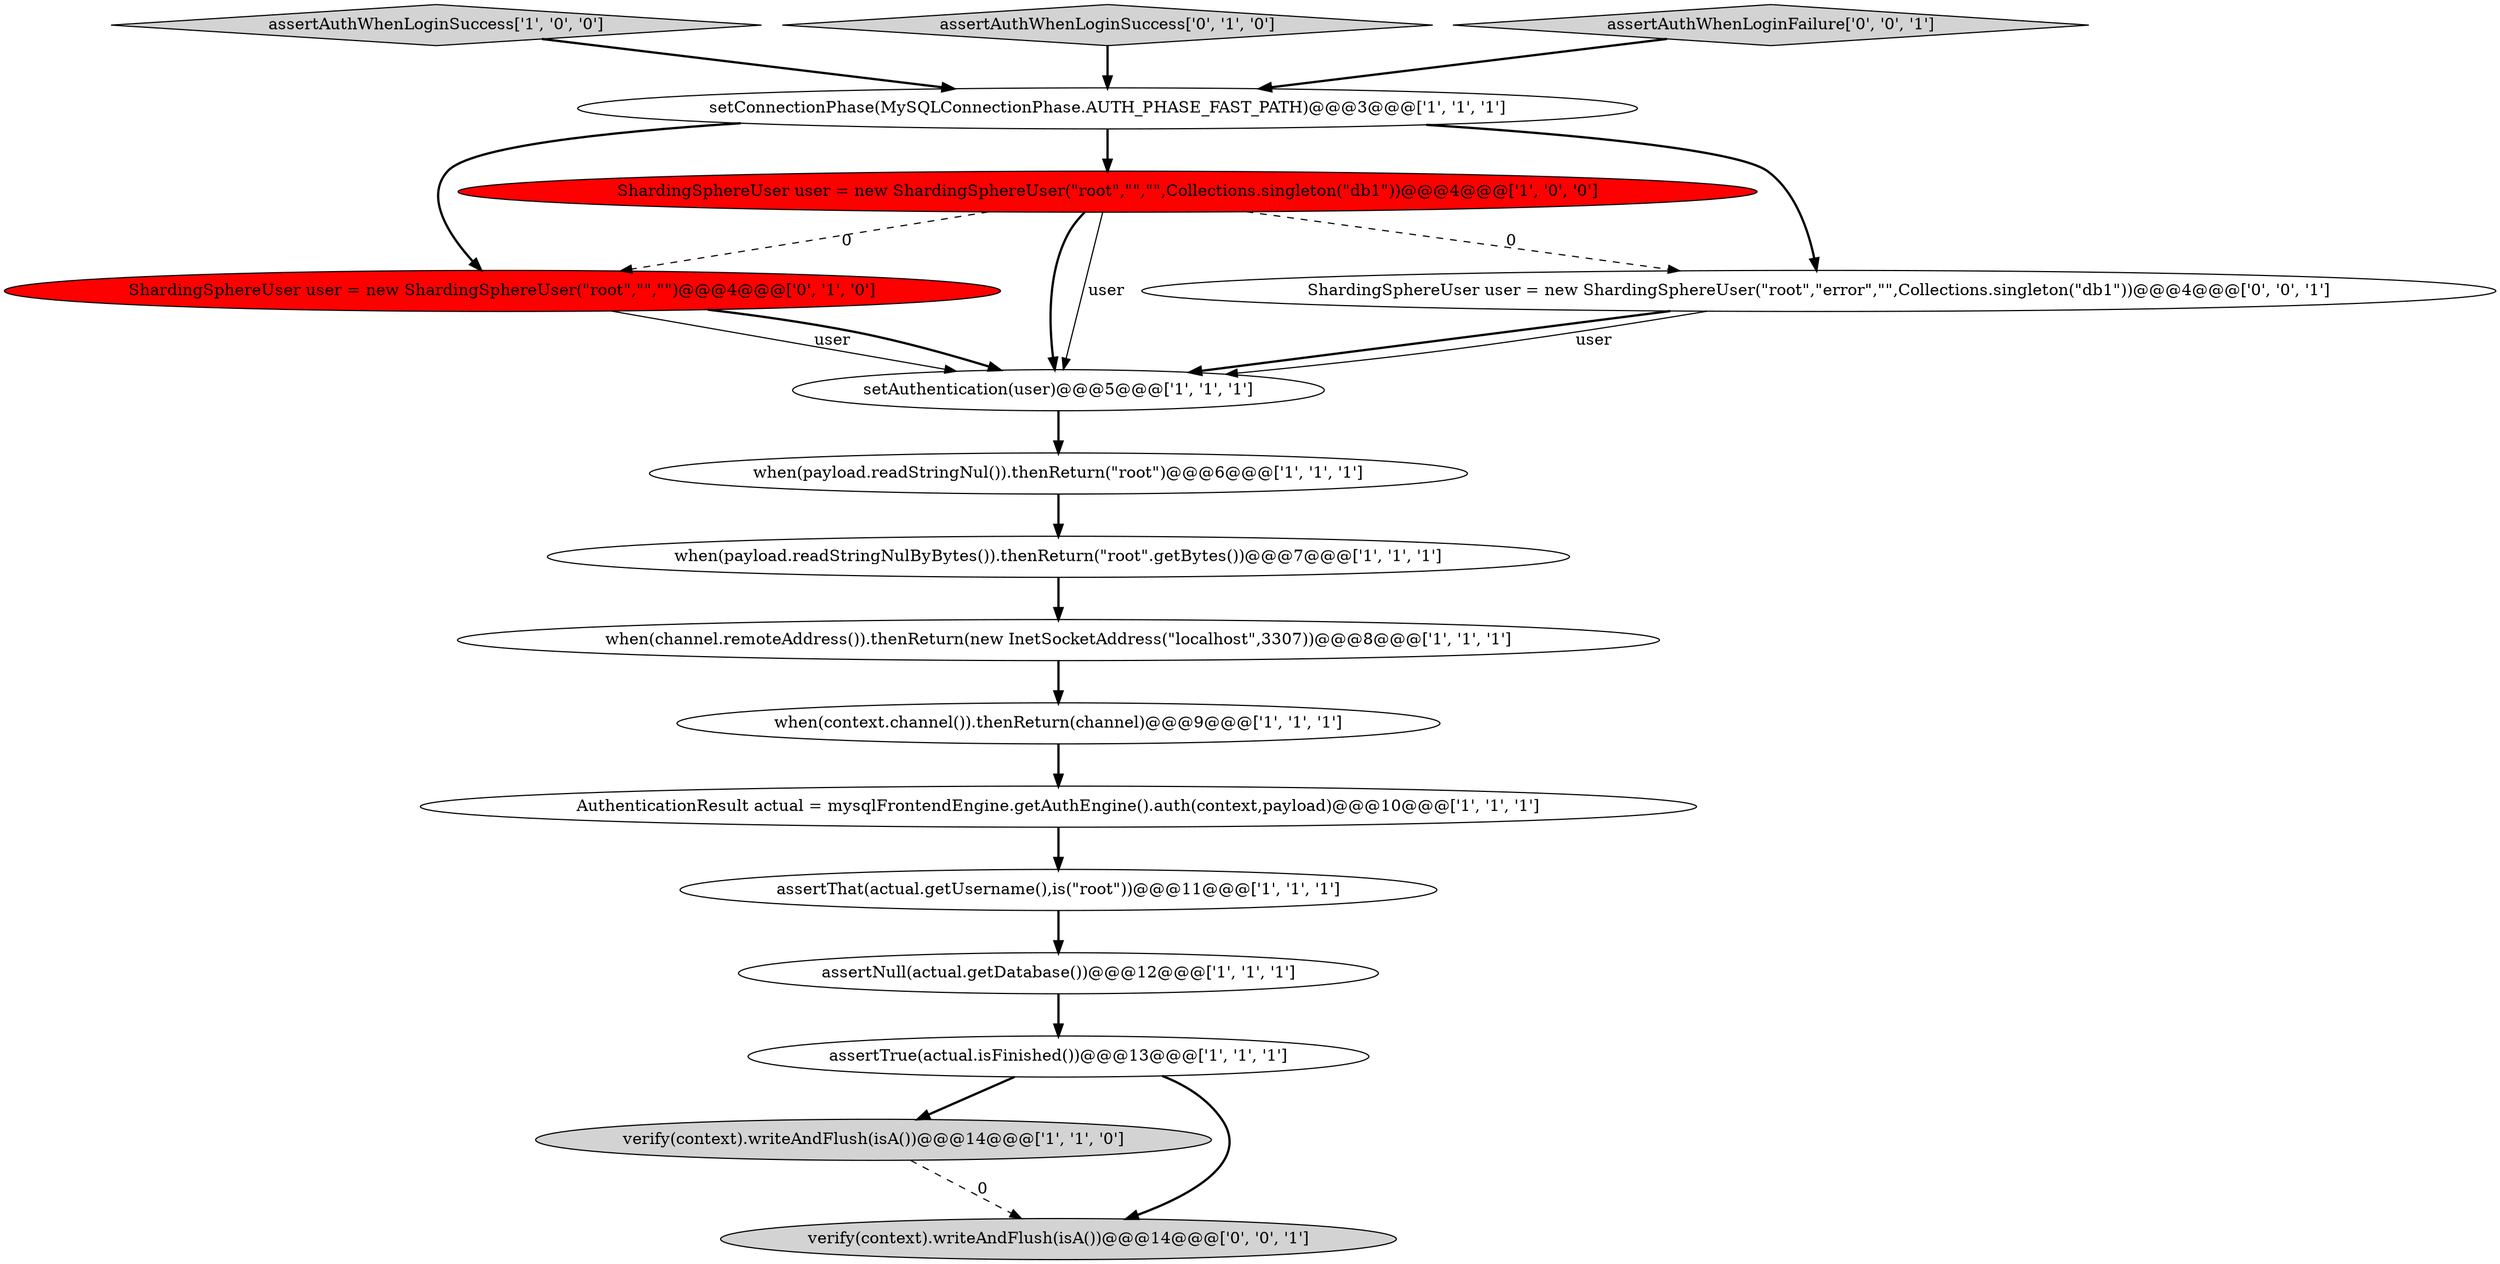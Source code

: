 digraph {
5 [style = filled, label = "AuthenticationResult actual = mysqlFrontendEngine.getAuthEngine().auth(context,payload)@@@10@@@['1', '1', '1']", fillcolor = white, shape = ellipse image = "AAA0AAABBB1BBB"];
14 [style = filled, label = "ShardingSphereUser user = new ShardingSphereUser(\"root\",\"\",\"\")@@@4@@@['0', '1', '0']", fillcolor = red, shape = ellipse image = "AAA1AAABBB2BBB"];
7 [style = filled, label = "setConnectionPhase(MySQLConnectionPhase.AUTH_PHASE_FAST_PATH)@@@3@@@['1', '1', '1']", fillcolor = white, shape = ellipse image = "AAA0AAABBB1BBB"];
3 [style = filled, label = "when(payload.readStringNulByBytes()).thenReturn(\"root\".getBytes())@@@7@@@['1', '1', '1']", fillcolor = white, shape = ellipse image = "AAA0AAABBB1BBB"];
9 [style = filled, label = "assertThat(actual.getUsername(),is(\"root\"))@@@11@@@['1', '1', '1']", fillcolor = white, shape = ellipse image = "AAA0AAABBB1BBB"];
2 [style = filled, label = "setAuthentication(user)@@@5@@@['1', '1', '1']", fillcolor = white, shape = ellipse image = "AAA0AAABBB1BBB"];
4 [style = filled, label = "verify(context).writeAndFlush(isA())@@@14@@@['1', '1', '0']", fillcolor = lightgray, shape = ellipse image = "AAA0AAABBB1BBB"];
10 [style = filled, label = "assertTrue(actual.isFinished())@@@13@@@['1', '1', '1']", fillcolor = white, shape = ellipse image = "AAA0AAABBB1BBB"];
11 [style = filled, label = "when(payload.readStringNul()).thenReturn(\"root\")@@@6@@@['1', '1', '1']", fillcolor = white, shape = ellipse image = "AAA0AAABBB1BBB"];
0 [style = filled, label = "when(channel.remoteAddress()).thenReturn(new InetSocketAddress(\"localhost\",3307))@@@8@@@['1', '1', '1']", fillcolor = white, shape = ellipse image = "AAA0AAABBB1BBB"];
6 [style = filled, label = "assertAuthWhenLoginSuccess['1', '0', '0']", fillcolor = lightgray, shape = diamond image = "AAA0AAABBB1BBB"];
12 [style = filled, label = "ShardingSphereUser user = new ShardingSphereUser(\"root\",\"\",\"\",Collections.singleton(\"db1\"))@@@4@@@['1', '0', '0']", fillcolor = red, shape = ellipse image = "AAA1AAABBB1BBB"];
13 [style = filled, label = "assertAuthWhenLoginSuccess['0', '1', '0']", fillcolor = lightgray, shape = diamond image = "AAA0AAABBB2BBB"];
15 [style = filled, label = "ShardingSphereUser user = new ShardingSphereUser(\"root\",\"error\",\"\",Collections.singleton(\"db1\"))@@@4@@@['0', '0', '1']", fillcolor = white, shape = ellipse image = "AAA0AAABBB3BBB"];
16 [style = filled, label = "assertAuthWhenLoginFailure['0', '0', '1']", fillcolor = lightgray, shape = diamond image = "AAA0AAABBB3BBB"];
17 [style = filled, label = "verify(context).writeAndFlush(isA())@@@14@@@['0', '0', '1']", fillcolor = lightgray, shape = ellipse image = "AAA0AAABBB3BBB"];
1 [style = filled, label = "when(context.channel()).thenReturn(channel)@@@9@@@['1', '1', '1']", fillcolor = white, shape = ellipse image = "AAA0AAABBB1BBB"];
8 [style = filled, label = "assertNull(actual.getDatabase())@@@12@@@['1', '1', '1']", fillcolor = white, shape = ellipse image = "AAA0AAABBB1BBB"];
1->5 [style = bold, label=""];
8->10 [style = bold, label=""];
15->2 [style = bold, label=""];
5->9 [style = bold, label=""];
4->17 [style = dashed, label="0"];
7->12 [style = bold, label=""];
16->7 [style = bold, label=""];
14->2 [style = solid, label="user"];
10->17 [style = bold, label=""];
9->8 [style = bold, label=""];
3->0 [style = bold, label=""];
7->14 [style = bold, label=""];
12->2 [style = bold, label=""];
12->14 [style = dashed, label="0"];
15->2 [style = solid, label="user"];
11->3 [style = bold, label=""];
13->7 [style = bold, label=""];
0->1 [style = bold, label=""];
10->4 [style = bold, label=""];
12->15 [style = dashed, label="0"];
7->15 [style = bold, label=""];
14->2 [style = bold, label=""];
6->7 [style = bold, label=""];
2->11 [style = bold, label=""];
12->2 [style = solid, label="user"];
}
